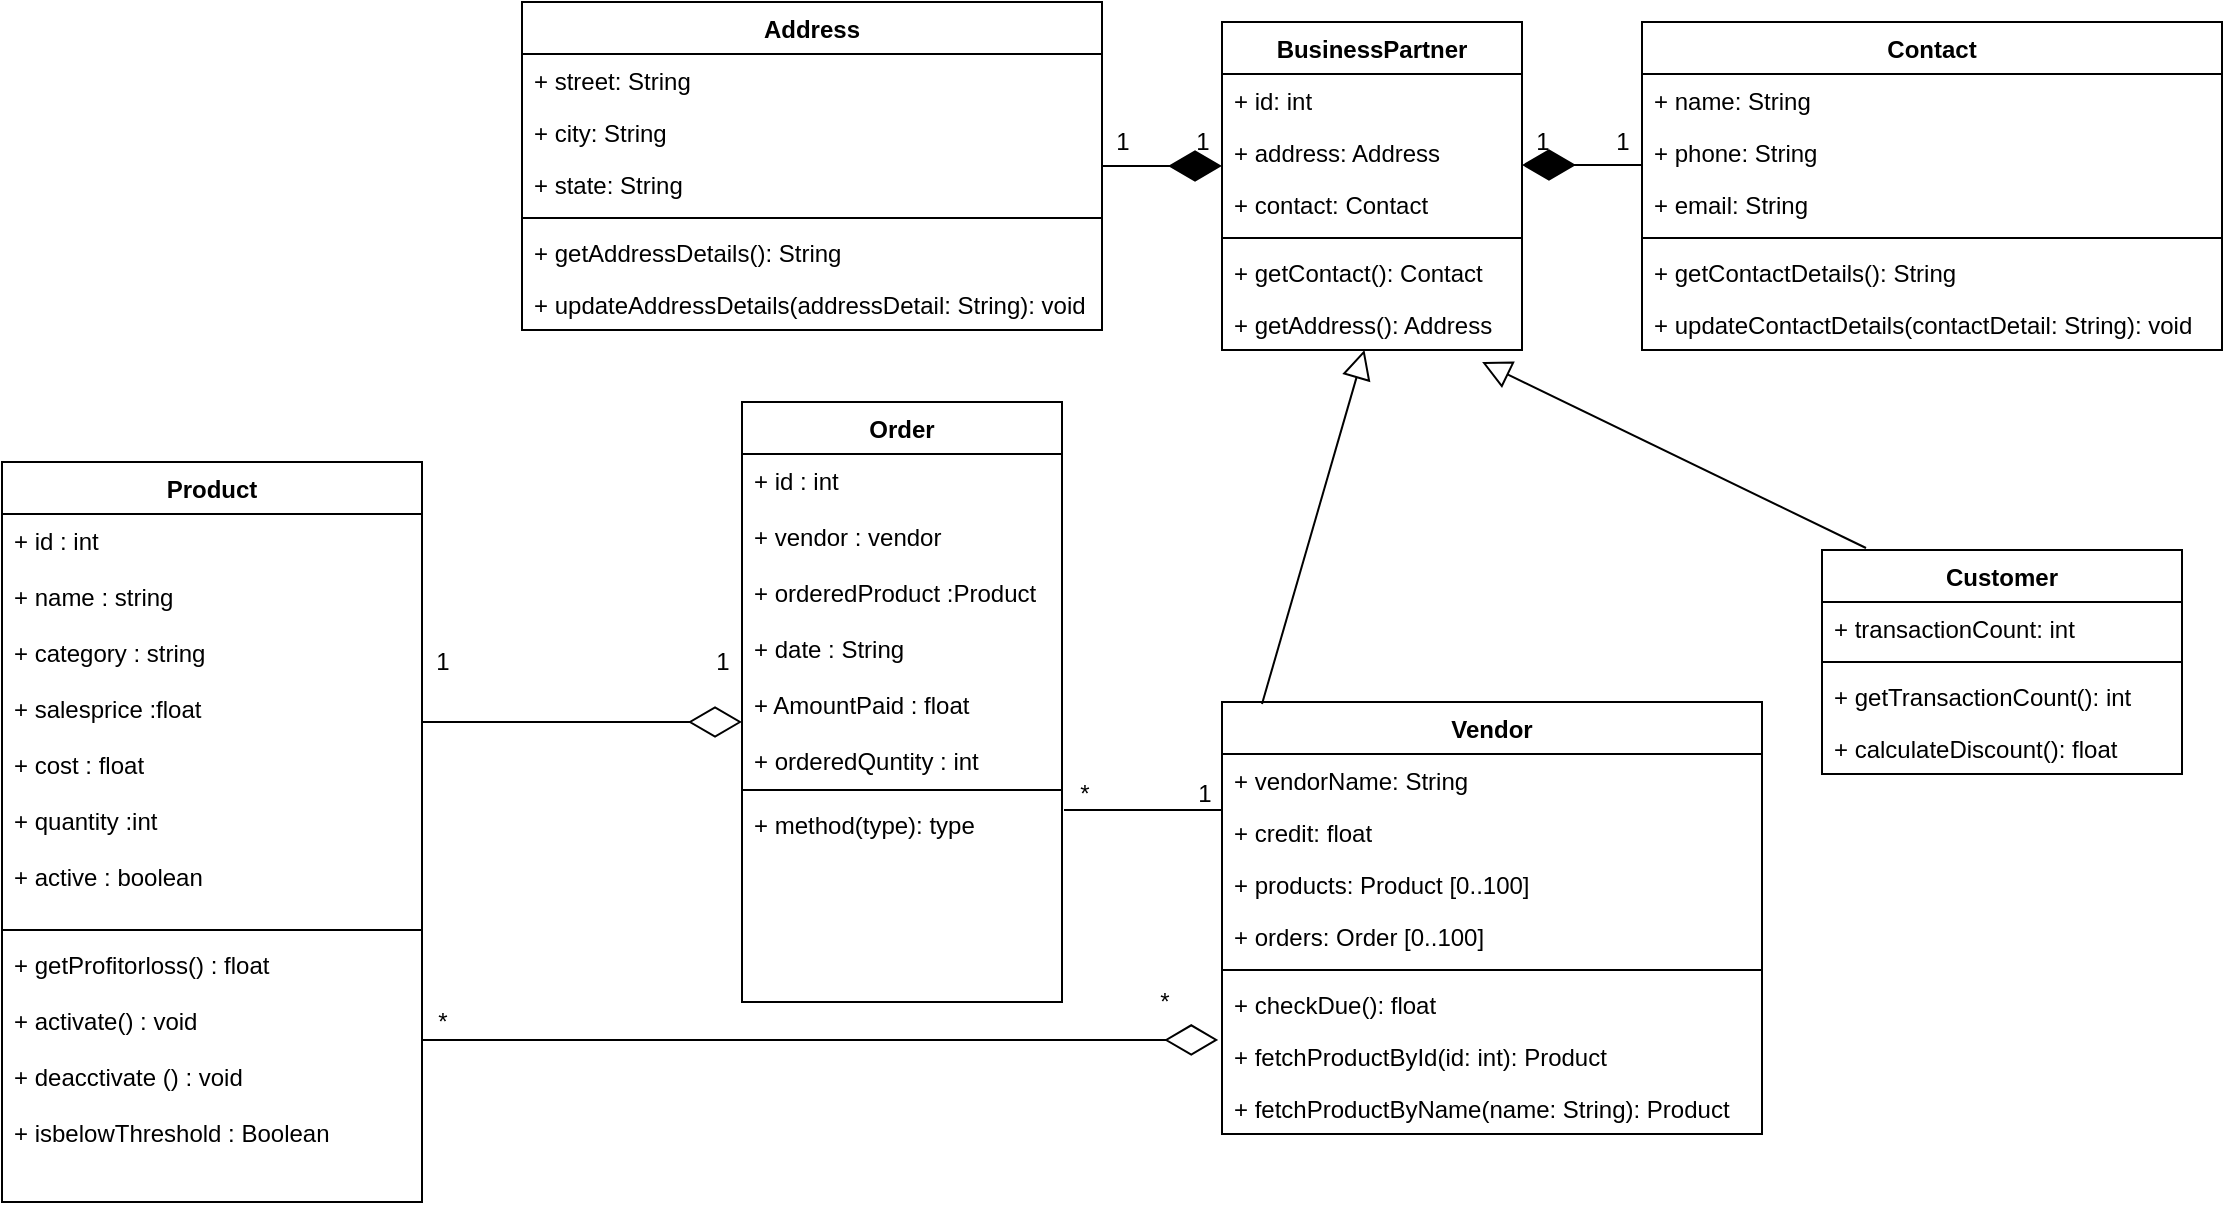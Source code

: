 <mxfile version="15.0.3" type="google"><diagram id="C5RBs43oDa-KdzZeNtuy" name="Page-1"><mxGraphModel dx="1456" dy="1926" grid="1" gridSize="10" guides="1" tooltips="1" connect="1" arrows="1" fold="1" page="1" pageScale="1" pageWidth="827" pageHeight="1169" math="0" shadow="0"><root><mxCell id="WIyWlLk6GJQsqaUBKTNV-0"/><mxCell id="WIyWlLk6GJQsqaUBKTNV-1" parent="WIyWlLk6GJQsqaUBKTNV-0"/><mxCell id="dmBCQ7qlOANt3F3A5t5D-11" value="Product" style="swimlane;fontStyle=1;align=center;verticalAlign=top;childLayout=stackLayout;horizontal=1;startSize=26;horizontalStack=0;resizeParent=1;resizeParentMax=0;resizeLast=0;collapsible=1;marginBottom=0;" parent="WIyWlLk6GJQsqaUBKTNV-1" vertex="1"><mxGeometry x="30" y="-10" width="210" height="370" as="geometry"/></mxCell><mxCell id="dmBCQ7qlOANt3F3A5t5D-12" value="+ id : int&#10;&#10;+ name : string&#10;&#10;+ category : string&#10;&#10;+ salesprice :float&#10;&#10;+ cost : float&#10;&#10;+ quantity :int&#10;&#10;+ active : boolean&#10;&#10;&#10;&#10;&#10;&#10;&#10;&#10;&#10;&#10;&#10;&#10;&#10;&#10;&#10;&#10;&#10;&#10;" style="text;strokeColor=none;fillColor=none;align=left;verticalAlign=top;spacingLeft=4;spacingRight=4;overflow=hidden;rotatable=0;points=[[0,0.5],[1,0.5]];portConstraint=eastwest;" parent="dmBCQ7qlOANt3F3A5t5D-11" vertex="1"><mxGeometry y="26" width="210" height="204" as="geometry"/></mxCell><mxCell id="dmBCQ7qlOANt3F3A5t5D-13" value="" style="line;strokeWidth=1;fillColor=none;align=left;verticalAlign=middle;spacingTop=-1;spacingLeft=3;spacingRight=3;rotatable=0;labelPosition=right;points=[];portConstraint=eastwest;" parent="dmBCQ7qlOANt3F3A5t5D-11" vertex="1"><mxGeometry y="230" width="210" height="8" as="geometry"/></mxCell><mxCell id="dmBCQ7qlOANt3F3A5t5D-14" value="+ getProfitorloss() : float&#10;&#10;+ activate() : void&#10;&#10;+ deacctivate () : void&#10;&#10;+ isbelowThreshold : Boolean &#10;&#10;&#10;&#10;&#10;&#10;&#10;&#10;&#10;&#10;&#10;&#10;&#10;" style="text;strokeColor=none;fillColor=none;align=left;verticalAlign=top;spacingLeft=4;spacingRight=4;overflow=hidden;rotatable=0;points=[[0,0.5],[1,0.5]];portConstraint=eastwest;" parent="dmBCQ7qlOANt3F3A5t5D-11" vertex="1"><mxGeometry y="238" width="210" height="132" as="geometry"/></mxCell><mxCell id="l_g71GFc9swbrkXRflB6-5" value="Order" style="swimlane;fontStyle=1;align=center;verticalAlign=top;childLayout=stackLayout;horizontal=1;startSize=26;horizontalStack=0;resizeParent=1;resizeParentMax=0;resizeLast=0;collapsible=1;marginBottom=0;" parent="WIyWlLk6GJQsqaUBKTNV-1" vertex="1"><mxGeometry x="400" y="-40" width="160" height="300" as="geometry"/></mxCell><mxCell id="l_g71GFc9swbrkXRflB6-6" value="+ id : int&#10;&#10;+ vendor : vendor &#10;&#10;+ orderedProduct :Product&#10;&#10;+ date : String&#10;&#10;+ AmountPaid : float&#10;&#10;+ orderedQuntity : int&#10;&#10;&#10;&#10;&#10;&#10;&#10;&#10;&#10;&#10;&#10;&#10;&#10;&#10;&#10;&#10;&#10;&#10;&#10;&#10;&#10;&#10;" style="text;strokeColor=none;fillColor=none;align=left;verticalAlign=top;spacingLeft=4;spacingRight=4;overflow=hidden;rotatable=0;points=[[0,0.5],[1,0.5]];portConstraint=eastwest;" parent="l_g71GFc9swbrkXRflB6-5" vertex="1"><mxGeometry y="26" width="160" height="164" as="geometry"/></mxCell><mxCell id="l_g71GFc9swbrkXRflB6-7" value="" style="line;strokeWidth=1;fillColor=none;align=left;verticalAlign=middle;spacingTop=-1;spacingLeft=3;spacingRight=3;rotatable=0;labelPosition=right;points=[];portConstraint=eastwest;" parent="l_g71GFc9swbrkXRflB6-5" vertex="1"><mxGeometry y="190" width="160" height="8" as="geometry"/></mxCell><mxCell id="l_g71GFc9swbrkXRflB6-8" value="+ method(type): type" style="text;strokeColor=none;fillColor=none;align=left;verticalAlign=top;spacingLeft=4;spacingRight=4;overflow=hidden;rotatable=0;points=[[0,0.5],[1,0.5]];portConstraint=eastwest;" parent="l_g71GFc9swbrkXRflB6-5" vertex="1"><mxGeometry y="198" width="160" height="102" as="geometry"/></mxCell><mxCell id="fXa_q_70XKFoeid2oadi-1" value="Vendor" style="swimlane;fontStyle=1;align=center;verticalAlign=top;childLayout=stackLayout;horizontal=1;startSize=26;horizontalStack=0;resizeParent=1;resizeParentMax=0;resizeLast=0;collapsible=1;marginBottom=0;" vertex="1" parent="WIyWlLk6GJQsqaUBKTNV-1"><mxGeometry x="640" y="110" width="270" height="216" as="geometry"><mxRectangle x="200" y="120" width="80" height="26" as="alternateBounds"/></mxGeometry></mxCell><mxCell id="fXa_q_70XKFoeid2oadi-2" value="+ vendorName: String" style="text;strokeColor=none;fillColor=none;align=left;verticalAlign=top;spacingLeft=4;spacingRight=4;overflow=hidden;rotatable=0;points=[[0,0.5],[1,0.5]];portConstraint=eastwest;" vertex="1" parent="fXa_q_70XKFoeid2oadi-1"><mxGeometry y="26" width="270" height="26" as="geometry"/></mxCell><mxCell id="fXa_q_70XKFoeid2oadi-3" value="+ credit: float" style="text;strokeColor=none;fillColor=none;align=left;verticalAlign=top;spacingLeft=4;spacingRight=4;overflow=hidden;rotatable=0;points=[[0,0.5],[1,0.5]];portConstraint=eastwest;" vertex="1" parent="fXa_q_70XKFoeid2oadi-1"><mxGeometry y="52" width="270" height="26" as="geometry"/></mxCell><mxCell id="fXa_q_70XKFoeid2oadi-4" value="+ products: Product [0..100]" style="text;strokeColor=none;fillColor=none;align=left;verticalAlign=top;spacingLeft=4;spacingRight=4;overflow=hidden;rotatable=0;points=[[0,0.5],[1,0.5]];portConstraint=eastwest;" vertex="1" parent="fXa_q_70XKFoeid2oadi-1"><mxGeometry y="78" width="270" height="26" as="geometry"/></mxCell><mxCell id="fXa_q_70XKFoeid2oadi-5" value="+ orders: Order [0..100]" style="text;strokeColor=none;fillColor=none;align=left;verticalAlign=top;spacingLeft=4;spacingRight=4;overflow=hidden;rotatable=0;points=[[0,0.5],[1,0.5]];portConstraint=eastwest;" vertex="1" parent="fXa_q_70XKFoeid2oadi-1"><mxGeometry y="104" width="270" height="26" as="geometry"/></mxCell><mxCell id="fXa_q_70XKFoeid2oadi-6" value="" style="line;strokeWidth=1;fillColor=none;align=left;verticalAlign=middle;spacingTop=-1;spacingLeft=3;spacingRight=3;rotatable=0;labelPosition=right;points=[];portConstraint=eastwest;" vertex="1" parent="fXa_q_70XKFoeid2oadi-1"><mxGeometry y="130" width="270" height="8" as="geometry"/></mxCell><mxCell id="fXa_q_70XKFoeid2oadi-7" value="+ checkDue(): float" style="text;strokeColor=none;fillColor=none;align=left;verticalAlign=top;spacingLeft=4;spacingRight=4;overflow=hidden;rotatable=0;points=[[0,0.5],[1,0.5]];portConstraint=eastwest;" vertex="1" parent="fXa_q_70XKFoeid2oadi-1"><mxGeometry y="138" width="270" height="26" as="geometry"/></mxCell><mxCell id="fXa_q_70XKFoeid2oadi-8" value="+ fetchProductById(id: int): Product" style="text;strokeColor=none;fillColor=none;align=left;verticalAlign=top;spacingLeft=4;spacingRight=4;overflow=hidden;rotatable=0;points=[[0,0.5],[1,0.5]];portConstraint=eastwest;" vertex="1" parent="fXa_q_70XKFoeid2oadi-1"><mxGeometry y="164" width="270" height="26" as="geometry"/></mxCell><mxCell id="fXa_q_70XKFoeid2oadi-9" value="+ fetchProductByName(name: String): Product" style="text;strokeColor=none;fillColor=none;align=left;verticalAlign=top;spacingLeft=4;spacingRight=4;overflow=hidden;rotatable=0;points=[[0,0.5],[1,0.5]];portConstraint=eastwest;" vertex="1" parent="fXa_q_70XKFoeid2oadi-1"><mxGeometry y="190" width="270" height="26" as="geometry"/></mxCell><mxCell id="fXa_q_70XKFoeid2oadi-18" value="1" style="text;html=1;align=center;verticalAlign=middle;resizable=0;points=[];autosize=1;" vertex="1" parent="WIyWlLk6GJQsqaUBKTNV-1"><mxGeometry x="240" y="80" width="20" height="20" as="geometry"/></mxCell><mxCell id="fXa_q_70XKFoeid2oadi-19" value="1" style="text;html=1;align=center;verticalAlign=middle;resizable=0;points=[];autosize=1;" vertex="1" parent="WIyWlLk6GJQsqaUBKTNV-1"><mxGeometry x="380" y="80" width="20" height="20" as="geometry"/></mxCell><mxCell id="fXa_q_70XKFoeid2oadi-20" value="*" style="text;html=1;align=center;verticalAlign=middle;resizable=0;points=[];autosize=1;" vertex="1" parent="WIyWlLk6GJQsqaUBKTNV-1"><mxGeometry x="240" y="260" width="20" height="20" as="geometry"/></mxCell><mxCell id="fXa_q_70XKFoeid2oadi-21" value="*" style="text;html=1;align=center;verticalAlign=middle;resizable=0;points=[];autosize=1;" vertex="1" parent="WIyWlLk6GJQsqaUBKTNV-1"><mxGeometry x="601" y="250" width="20" height="20" as="geometry"/></mxCell><mxCell id="fXa_q_70XKFoeid2oadi-22" value="Address" style="swimlane;fontStyle=1;align=center;verticalAlign=top;childLayout=stackLayout;horizontal=1;startSize=26;horizontalStack=0;resizeParent=1;resizeParentMax=0;resizeLast=0;collapsible=1;marginBottom=0;" vertex="1" parent="WIyWlLk6GJQsqaUBKTNV-1"><mxGeometry x="290" y="-240" width="290" height="164" as="geometry"><mxRectangle x="200" y="120" width="80" height="26" as="alternateBounds"/></mxGeometry></mxCell><mxCell id="fXa_q_70XKFoeid2oadi-23" value="+ street: String" style="text;strokeColor=none;fillColor=none;align=left;verticalAlign=top;spacingLeft=4;spacingRight=4;overflow=hidden;rotatable=0;points=[[0,0.5],[1,0.5]];portConstraint=eastwest;" vertex="1" parent="fXa_q_70XKFoeid2oadi-22"><mxGeometry y="26" width="290" height="26" as="geometry"/></mxCell><mxCell id="fXa_q_70XKFoeid2oadi-24" value="+ city: String" style="text;strokeColor=none;fillColor=none;align=left;verticalAlign=top;spacingLeft=4;spacingRight=4;overflow=hidden;rotatable=0;points=[[0,0.5],[1,0.5]];portConstraint=eastwest;" vertex="1" parent="fXa_q_70XKFoeid2oadi-22"><mxGeometry y="52" width="290" height="26" as="geometry"/></mxCell><mxCell id="fXa_q_70XKFoeid2oadi-25" value="+ state: String" style="text;strokeColor=none;fillColor=none;align=left;verticalAlign=top;spacingLeft=4;spacingRight=4;overflow=hidden;rotatable=0;points=[[0,0.5],[1,0.5]];portConstraint=eastwest;" vertex="1" parent="fXa_q_70XKFoeid2oadi-22"><mxGeometry y="78" width="290" height="26" as="geometry"/></mxCell><mxCell id="fXa_q_70XKFoeid2oadi-26" value="" style="line;strokeWidth=1;fillColor=none;align=left;verticalAlign=middle;spacingTop=-1;spacingLeft=3;spacingRight=3;rotatable=0;labelPosition=right;points=[];portConstraint=eastwest;" vertex="1" parent="fXa_q_70XKFoeid2oadi-22"><mxGeometry y="104" width="290" height="8" as="geometry"/></mxCell><mxCell id="fXa_q_70XKFoeid2oadi-27" value="+ getAddressDetails(): String" style="text;strokeColor=none;fillColor=none;align=left;verticalAlign=top;spacingLeft=4;spacingRight=4;overflow=hidden;rotatable=0;points=[[0,0.5],[1,0.5]];portConstraint=eastwest;" vertex="1" parent="fXa_q_70XKFoeid2oadi-22"><mxGeometry y="112" width="290" height="26" as="geometry"/></mxCell><mxCell id="fXa_q_70XKFoeid2oadi-28" value="+ updateAddressDetails(addressDetail: String): void" style="text;strokeColor=none;fillColor=none;align=left;verticalAlign=top;spacingLeft=4;spacingRight=4;overflow=hidden;rotatable=0;points=[[0,0.5],[1,0.5]];portConstraint=eastwest;" vertex="1" parent="fXa_q_70XKFoeid2oadi-22"><mxGeometry y="138" width="290" height="26" as="geometry"/></mxCell><mxCell id="fXa_q_70XKFoeid2oadi-29" value="BusinessPartner" style="swimlane;fontStyle=1;align=center;verticalAlign=top;childLayout=stackLayout;horizontal=1;startSize=26;horizontalStack=0;resizeParent=1;resizeParentMax=0;resizeLast=0;collapsible=1;marginBottom=0;" vertex="1" parent="WIyWlLk6GJQsqaUBKTNV-1"><mxGeometry x="640" y="-230" width="150" height="164" as="geometry"><mxRectangle x="200" y="120" width="80" height="26" as="alternateBounds"/></mxGeometry></mxCell><mxCell id="fXa_q_70XKFoeid2oadi-30" value="+ id: int" style="text;strokeColor=none;fillColor=none;align=left;verticalAlign=top;spacingLeft=4;spacingRight=4;overflow=hidden;rotatable=0;points=[[0,0.5],[1,0.5]];portConstraint=eastwest;" vertex="1" parent="fXa_q_70XKFoeid2oadi-29"><mxGeometry y="26" width="150" height="26" as="geometry"/></mxCell><mxCell id="fXa_q_70XKFoeid2oadi-31" value="+ address: Address" style="text;strokeColor=none;fillColor=none;align=left;verticalAlign=top;spacingLeft=4;spacingRight=4;overflow=hidden;rotatable=0;points=[[0,0.5],[1,0.5]];portConstraint=eastwest;" vertex="1" parent="fXa_q_70XKFoeid2oadi-29"><mxGeometry y="52" width="150" height="26" as="geometry"/></mxCell><mxCell id="fXa_q_70XKFoeid2oadi-32" value="+ contact: Contact" style="text;strokeColor=none;fillColor=none;align=left;verticalAlign=top;spacingLeft=4;spacingRight=4;overflow=hidden;rotatable=0;points=[[0,0.5],[1,0.5]];portConstraint=eastwest;" vertex="1" parent="fXa_q_70XKFoeid2oadi-29"><mxGeometry y="78" width="150" height="26" as="geometry"/></mxCell><mxCell id="fXa_q_70XKFoeid2oadi-33" value="" style="line;strokeWidth=1;fillColor=none;align=left;verticalAlign=middle;spacingTop=-1;spacingLeft=3;spacingRight=3;rotatable=0;labelPosition=right;points=[];portConstraint=eastwest;" vertex="1" parent="fXa_q_70XKFoeid2oadi-29"><mxGeometry y="104" width="150" height="8" as="geometry"/></mxCell><mxCell id="fXa_q_70XKFoeid2oadi-34" value="+ getContact(): Contact" style="text;strokeColor=none;fillColor=none;align=left;verticalAlign=top;spacingLeft=4;spacingRight=4;overflow=hidden;rotatable=0;points=[[0,0.5],[1,0.5]];portConstraint=eastwest;" vertex="1" parent="fXa_q_70XKFoeid2oadi-29"><mxGeometry y="112" width="150" height="26" as="geometry"/></mxCell><mxCell id="fXa_q_70XKFoeid2oadi-35" value="+ getAddress(): Address" style="text;strokeColor=none;fillColor=none;align=left;verticalAlign=top;spacingLeft=4;spacingRight=4;overflow=hidden;rotatable=0;points=[[0,0.5],[1,0.5]];portConstraint=eastwest;" vertex="1" parent="fXa_q_70XKFoeid2oadi-29"><mxGeometry y="138" width="150" height="26" as="geometry"/></mxCell><mxCell id="fXa_q_70XKFoeid2oadi-37" value="Contact" style="swimlane;fontStyle=1;align=center;verticalAlign=top;childLayout=stackLayout;horizontal=1;startSize=26;horizontalStack=0;resizeParent=1;resizeParentMax=0;resizeLast=0;collapsible=1;marginBottom=0;" vertex="1" parent="WIyWlLk6GJQsqaUBKTNV-1"><mxGeometry x="850" y="-230" width="290" height="164" as="geometry"><mxRectangle x="200" y="120" width="80" height="26" as="alternateBounds"/></mxGeometry></mxCell><mxCell id="fXa_q_70XKFoeid2oadi-38" value="+ name: String" style="text;strokeColor=none;fillColor=none;align=left;verticalAlign=top;spacingLeft=4;spacingRight=4;overflow=hidden;rotatable=0;points=[[0,0.5],[1,0.5]];portConstraint=eastwest;" vertex="1" parent="fXa_q_70XKFoeid2oadi-37"><mxGeometry y="26" width="290" height="26" as="geometry"/></mxCell><mxCell id="fXa_q_70XKFoeid2oadi-39" value="+ phone: String" style="text;strokeColor=none;fillColor=none;align=left;verticalAlign=top;spacingLeft=4;spacingRight=4;overflow=hidden;rotatable=0;points=[[0,0.5],[1,0.5]];portConstraint=eastwest;" vertex="1" parent="fXa_q_70XKFoeid2oadi-37"><mxGeometry y="52" width="290" height="26" as="geometry"/></mxCell><mxCell id="fXa_q_70XKFoeid2oadi-40" value="+ email: String" style="text;strokeColor=none;fillColor=none;align=left;verticalAlign=top;spacingLeft=4;spacingRight=4;overflow=hidden;rotatable=0;points=[[0,0.5],[1,0.5]];portConstraint=eastwest;" vertex="1" parent="fXa_q_70XKFoeid2oadi-37"><mxGeometry y="78" width="290" height="26" as="geometry"/></mxCell><mxCell id="fXa_q_70XKFoeid2oadi-41" value="" style="line;strokeWidth=1;fillColor=none;align=left;verticalAlign=middle;spacingTop=-1;spacingLeft=3;spacingRight=3;rotatable=0;labelPosition=right;points=[];portConstraint=eastwest;" vertex="1" parent="fXa_q_70XKFoeid2oadi-37"><mxGeometry y="104" width="290" height="8" as="geometry"/></mxCell><mxCell id="fXa_q_70XKFoeid2oadi-42" value="+ getContactDetails(): String" style="text;strokeColor=none;fillColor=none;align=left;verticalAlign=top;spacingLeft=4;spacingRight=4;overflow=hidden;rotatable=0;points=[[0,0.5],[1,0.5]];portConstraint=eastwest;" vertex="1" parent="fXa_q_70XKFoeid2oadi-37"><mxGeometry y="112" width="290" height="26" as="geometry"/></mxCell><mxCell id="fXa_q_70XKFoeid2oadi-43" value="+ updateContactDetails(contactDetail: String): void" style="text;strokeColor=none;fillColor=none;align=left;verticalAlign=top;spacingLeft=4;spacingRight=4;overflow=hidden;rotatable=0;points=[[0,0.5],[1,0.5]];portConstraint=eastwest;" vertex="1" parent="fXa_q_70XKFoeid2oadi-37"><mxGeometry y="138" width="290" height="26" as="geometry"/></mxCell><mxCell id="fXa_q_70XKFoeid2oadi-55" value="" style="endArrow=diamondThin;endFill=1;endSize=24;html=1;" edge="1" parent="WIyWlLk6GJQsqaUBKTNV-1"><mxGeometry width="160" relative="1" as="geometry"><mxPoint x="580" y="-158" as="sourcePoint"/><mxPoint x="640" y="-158" as="targetPoint"/></mxGeometry></mxCell><mxCell id="fXa_q_70XKFoeid2oadi-56" value="" style="endArrow=diamondThin;endFill=0;endSize=24;html=1;" edge="1" parent="WIyWlLk6GJQsqaUBKTNV-1"><mxGeometry width="160" relative="1" as="geometry"><mxPoint x="240" y="120" as="sourcePoint"/><mxPoint x="400" y="120" as="targetPoint"/></mxGeometry></mxCell><mxCell id="fXa_q_70XKFoeid2oadi-57" value="" style="endArrow=diamondThin;endFill=0;endSize=24;html=1;entryX=-0.007;entryY=0.192;entryDx=0;entryDy=0;entryPerimeter=0;" edge="1" parent="WIyWlLk6GJQsqaUBKTNV-1" target="fXa_q_70XKFoeid2oadi-8"><mxGeometry width="160" relative="1" as="geometry"><mxPoint x="240" y="279" as="sourcePoint"/><mxPoint x="560" y="280" as="targetPoint"/></mxGeometry></mxCell><mxCell id="fXa_q_70XKFoeid2oadi-58" value="" style="endArrow=diamondThin;endFill=1;endSize=24;html=1;strokeColor=none;" edge="1" parent="WIyWlLk6GJQsqaUBKTNV-1"><mxGeometry width="160" relative="1" as="geometry"><mxPoint x="470" y="-20" as="sourcePoint"/><mxPoint x="630" y="-20" as="targetPoint"/></mxGeometry></mxCell><mxCell id="fXa_q_70XKFoeid2oadi-59" value="" style="line;strokeWidth=1;fillColor=none;align=left;verticalAlign=middle;spacingTop=-1;spacingLeft=3;spacingRight=3;rotatable=0;labelPosition=right;points=[];portConstraint=eastwest;" vertex="1" parent="WIyWlLk6GJQsqaUBKTNV-1"><mxGeometry x="561" y="160" width="79" height="8" as="geometry"/></mxCell><mxCell id="fXa_q_70XKFoeid2oadi-62" value="" style="edgeStyle=none;html=1;endSize=12;endArrow=block;endFill=0;exitX=0.5;exitY=0;exitDx=0;exitDy=0;" edge="1" parent="WIyWlLk6GJQsqaUBKTNV-1" target="fXa_q_70XKFoeid2oadi-35"><mxGeometry width="160" relative="1" as="geometry"><mxPoint x="660" y="111.01" as="sourcePoint"/><mxPoint x="811" y="40.002" as="targetPoint"/></mxGeometry></mxCell><mxCell id="fXa_q_70XKFoeid2oadi-63" value="Customer" style="swimlane;fontStyle=1;align=center;verticalAlign=top;childLayout=stackLayout;horizontal=1;startSize=26;horizontalStack=0;resizeParent=1;resizeParentMax=0;resizeLast=0;collapsible=1;marginBottom=0;" vertex="1" parent="WIyWlLk6GJQsqaUBKTNV-1"><mxGeometry x="940" y="34" width="180" height="112" as="geometry"><mxRectangle x="200" y="120" width="80" height="26" as="alternateBounds"/></mxGeometry></mxCell><mxCell id="fXa_q_70XKFoeid2oadi-64" value="+ transactionCount: int" style="text;strokeColor=none;fillColor=none;align=left;verticalAlign=top;spacingLeft=4;spacingRight=4;overflow=hidden;rotatable=0;points=[[0,0.5],[1,0.5]];portConstraint=eastwest;" vertex="1" parent="fXa_q_70XKFoeid2oadi-63"><mxGeometry y="26" width="180" height="26" as="geometry"/></mxCell><mxCell id="fXa_q_70XKFoeid2oadi-65" value="" style="line;strokeWidth=1;fillColor=none;align=left;verticalAlign=middle;spacingTop=-1;spacingLeft=3;spacingRight=3;rotatable=0;labelPosition=right;points=[];portConstraint=eastwest;" vertex="1" parent="fXa_q_70XKFoeid2oadi-63"><mxGeometry y="52" width="180" height="8" as="geometry"/></mxCell><mxCell id="fXa_q_70XKFoeid2oadi-66" value="+ getTransactionCount(): int" style="text;strokeColor=none;fillColor=none;align=left;verticalAlign=top;spacingLeft=4;spacingRight=4;overflow=hidden;rotatable=0;points=[[0,0.5],[1,0.5]];portConstraint=eastwest;" vertex="1" parent="fXa_q_70XKFoeid2oadi-63"><mxGeometry y="60" width="180" height="26" as="geometry"/></mxCell><mxCell id="fXa_q_70XKFoeid2oadi-67" value="+ calculateDiscount(): float" style="text;strokeColor=none;fillColor=none;align=left;verticalAlign=top;spacingLeft=4;spacingRight=4;overflow=hidden;rotatable=0;points=[[0,0.5],[1,0.5]];portConstraint=eastwest;" vertex="1" parent="fXa_q_70XKFoeid2oadi-63"><mxGeometry y="86" width="180" height="26" as="geometry"/></mxCell><mxCell id="fXa_q_70XKFoeid2oadi-68" value="" style="edgeStyle=none;html=1;endSize=12;endArrow=block;endFill=0;exitX=0.5;exitY=0;exitDx=0;exitDy=0;entryX=0.867;entryY=1.231;entryDx=0;entryDy=0;entryPerimeter=0;" edge="1" parent="WIyWlLk6GJQsqaUBKTNV-1" target="fXa_q_70XKFoeid2oadi-35"><mxGeometry width="160" relative="1" as="geometry"><mxPoint x="962" y="33.01" as="sourcePoint"/><mxPoint x="860" y="-40.0" as="targetPoint"/></mxGeometry></mxCell><mxCell id="fXa_q_70XKFoeid2oadi-69" value="" style="endArrow=diamondThin;endFill=1;endSize=24;html=1;exitX=0;exitY=0.5;exitDx=0;exitDy=0;entryX=1;entryY=0.5;entryDx=0;entryDy=0;" edge="1" parent="WIyWlLk6GJQsqaUBKTNV-1"><mxGeometry width="160" relative="1" as="geometry"><mxPoint x="850" y="-158.5" as="sourcePoint"/><mxPoint x="790" y="-158.5" as="targetPoint"/></mxGeometry></mxCell><mxCell id="fXa_q_70XKFoeid2oadi-70" value="1" style="text;html=1;align=center;verticalAlign=middle;resizable=0;points=[];autosize=1;" vertex="1" parent="WIyWlLk6GJQsqaUBKTNV-1"><mxGeometry x="580" y="-180" width="20" height="20" as="geometry"/></mxCell><mxCell id="fXa_q_70XKFoeid2oadi-71" value="1" style="text;html=1;align=center;verticalAlign=middle;resizable=0;points=[];autosize=1;" vertex="1" parent="WIyWlLk6GJQsqaUBKTNV-1"><mxGeometry x="620" y="-180" width="20" height="20" as="geometry"/></mxCell><mxCell id="fXa_q_70XKFoeid2oadi-72" value="1" style="text;html=1;align=center;verticalAlign=middle;resizable=0;points=[];autosize=1;" vertex="1" parent="WIyWlLk6GJQsqaUBKTNV-1"><mxGeometry x="830" y="-180" width="20" height="20" as="geometry"/></mxCell><mxCell id="fXa_q_70XKFoeid2oadi-74" value="1" style="text;html=1;align=center;verticalAlign=middle;resizable=0;points=[];autosize=1;" vertex="1" parent="WIyWlLk6GJQsqaUBKTNV-1"><mxGeometry x="790" y="-180" width="20" height="20" as="geometry"/></mxCell><mxCell id="fXa_q_70XKFoeid2oadi-75" value="1" style="text;html=1;align=center;verticalAlign=middle;resizable=0;points=[];autosize=1;" vertex="1" parent="WIyWlLk6GJQsqaUBKTNV-1"><mxGeometry x="621" y="146" width="20" height="20" as="geometry"/></mxCell><mxCell id="fXa_q_70XKFoeid2oadi-76" value="*" style="text;html=1;align=center;verticalAlign=middle;resizable=0;points=[];autosize=1;" vertex="1" parent="WIyWlLk6GJQsqaUBKTNV-1"><mxGeometry x="561" y="146" width="20" height="20" as="geometry"/></mxCell></root></mxGraphModel></diagram></mxfile>